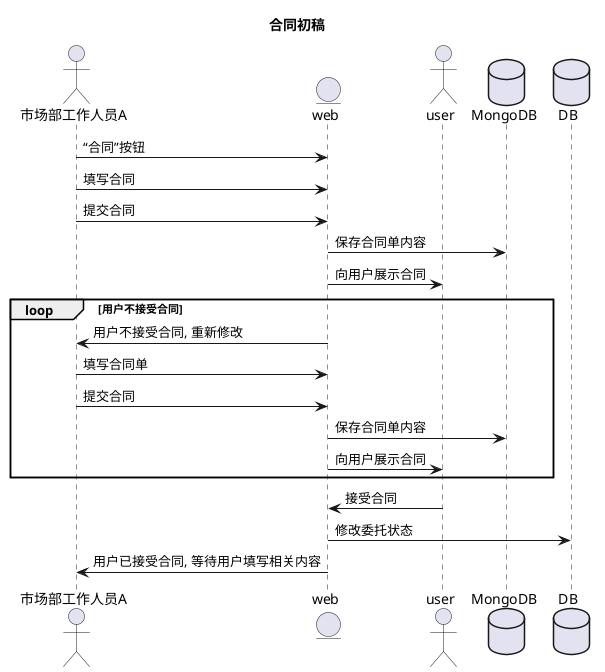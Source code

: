 @startuml 合同初稿
title 合同初稿

actor 市场部工作人员A
entity web
actor user
database MongoDB
database DB

市场部工作人员A -> web : “合同”按钮
市场部工作人员A -> web : 填写合同
市场部工作人员A -> web : 提交合同
web -> MongoDB : 保存合同单内容
web -> user : 向用户展示合同
loop 用户不接受合同
    web -> 市场部工作人员A : 用户不接受合同, 重新修改
    市场部工作人员A -> web : 填写合同单
    市场部工作人员A -> web : 提交合同
    web -> MongoDB : 保存合同单内容
    web -> user : 向用户展示合同
end
user -> web : 接受合同
web -> DB : 修改委托状态
web -> 市场部工作人员A : 用户已接受合同, 等待用户填写相关内容

@enduml